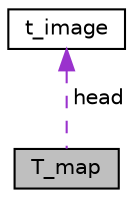 digraph "T_map"
{
  edge [fontname="Helvetica",fontsize="10",labelfontname="Helvetica",labelfontsize="10"];
  node [fontname="Helvetica",fontsize="10",shape=record];
  Node1 [label="T_map",height=0.2,width=0.4,color="black", fillcolor="grey75", style="filled", fontcolor="black"];
  Node2 -> Node1 [dir="back",color="darkorchid3",fontsize="10",style="dashed",label=" head" ,fontname="Helvetica"];
  Node2 [label="t_image",height=0.2,width=0.4,color="black", fillcolor="white", style="filled",URL="$structt__image.html",tooltip="Structure d&#39;un noeud image. "];
}
